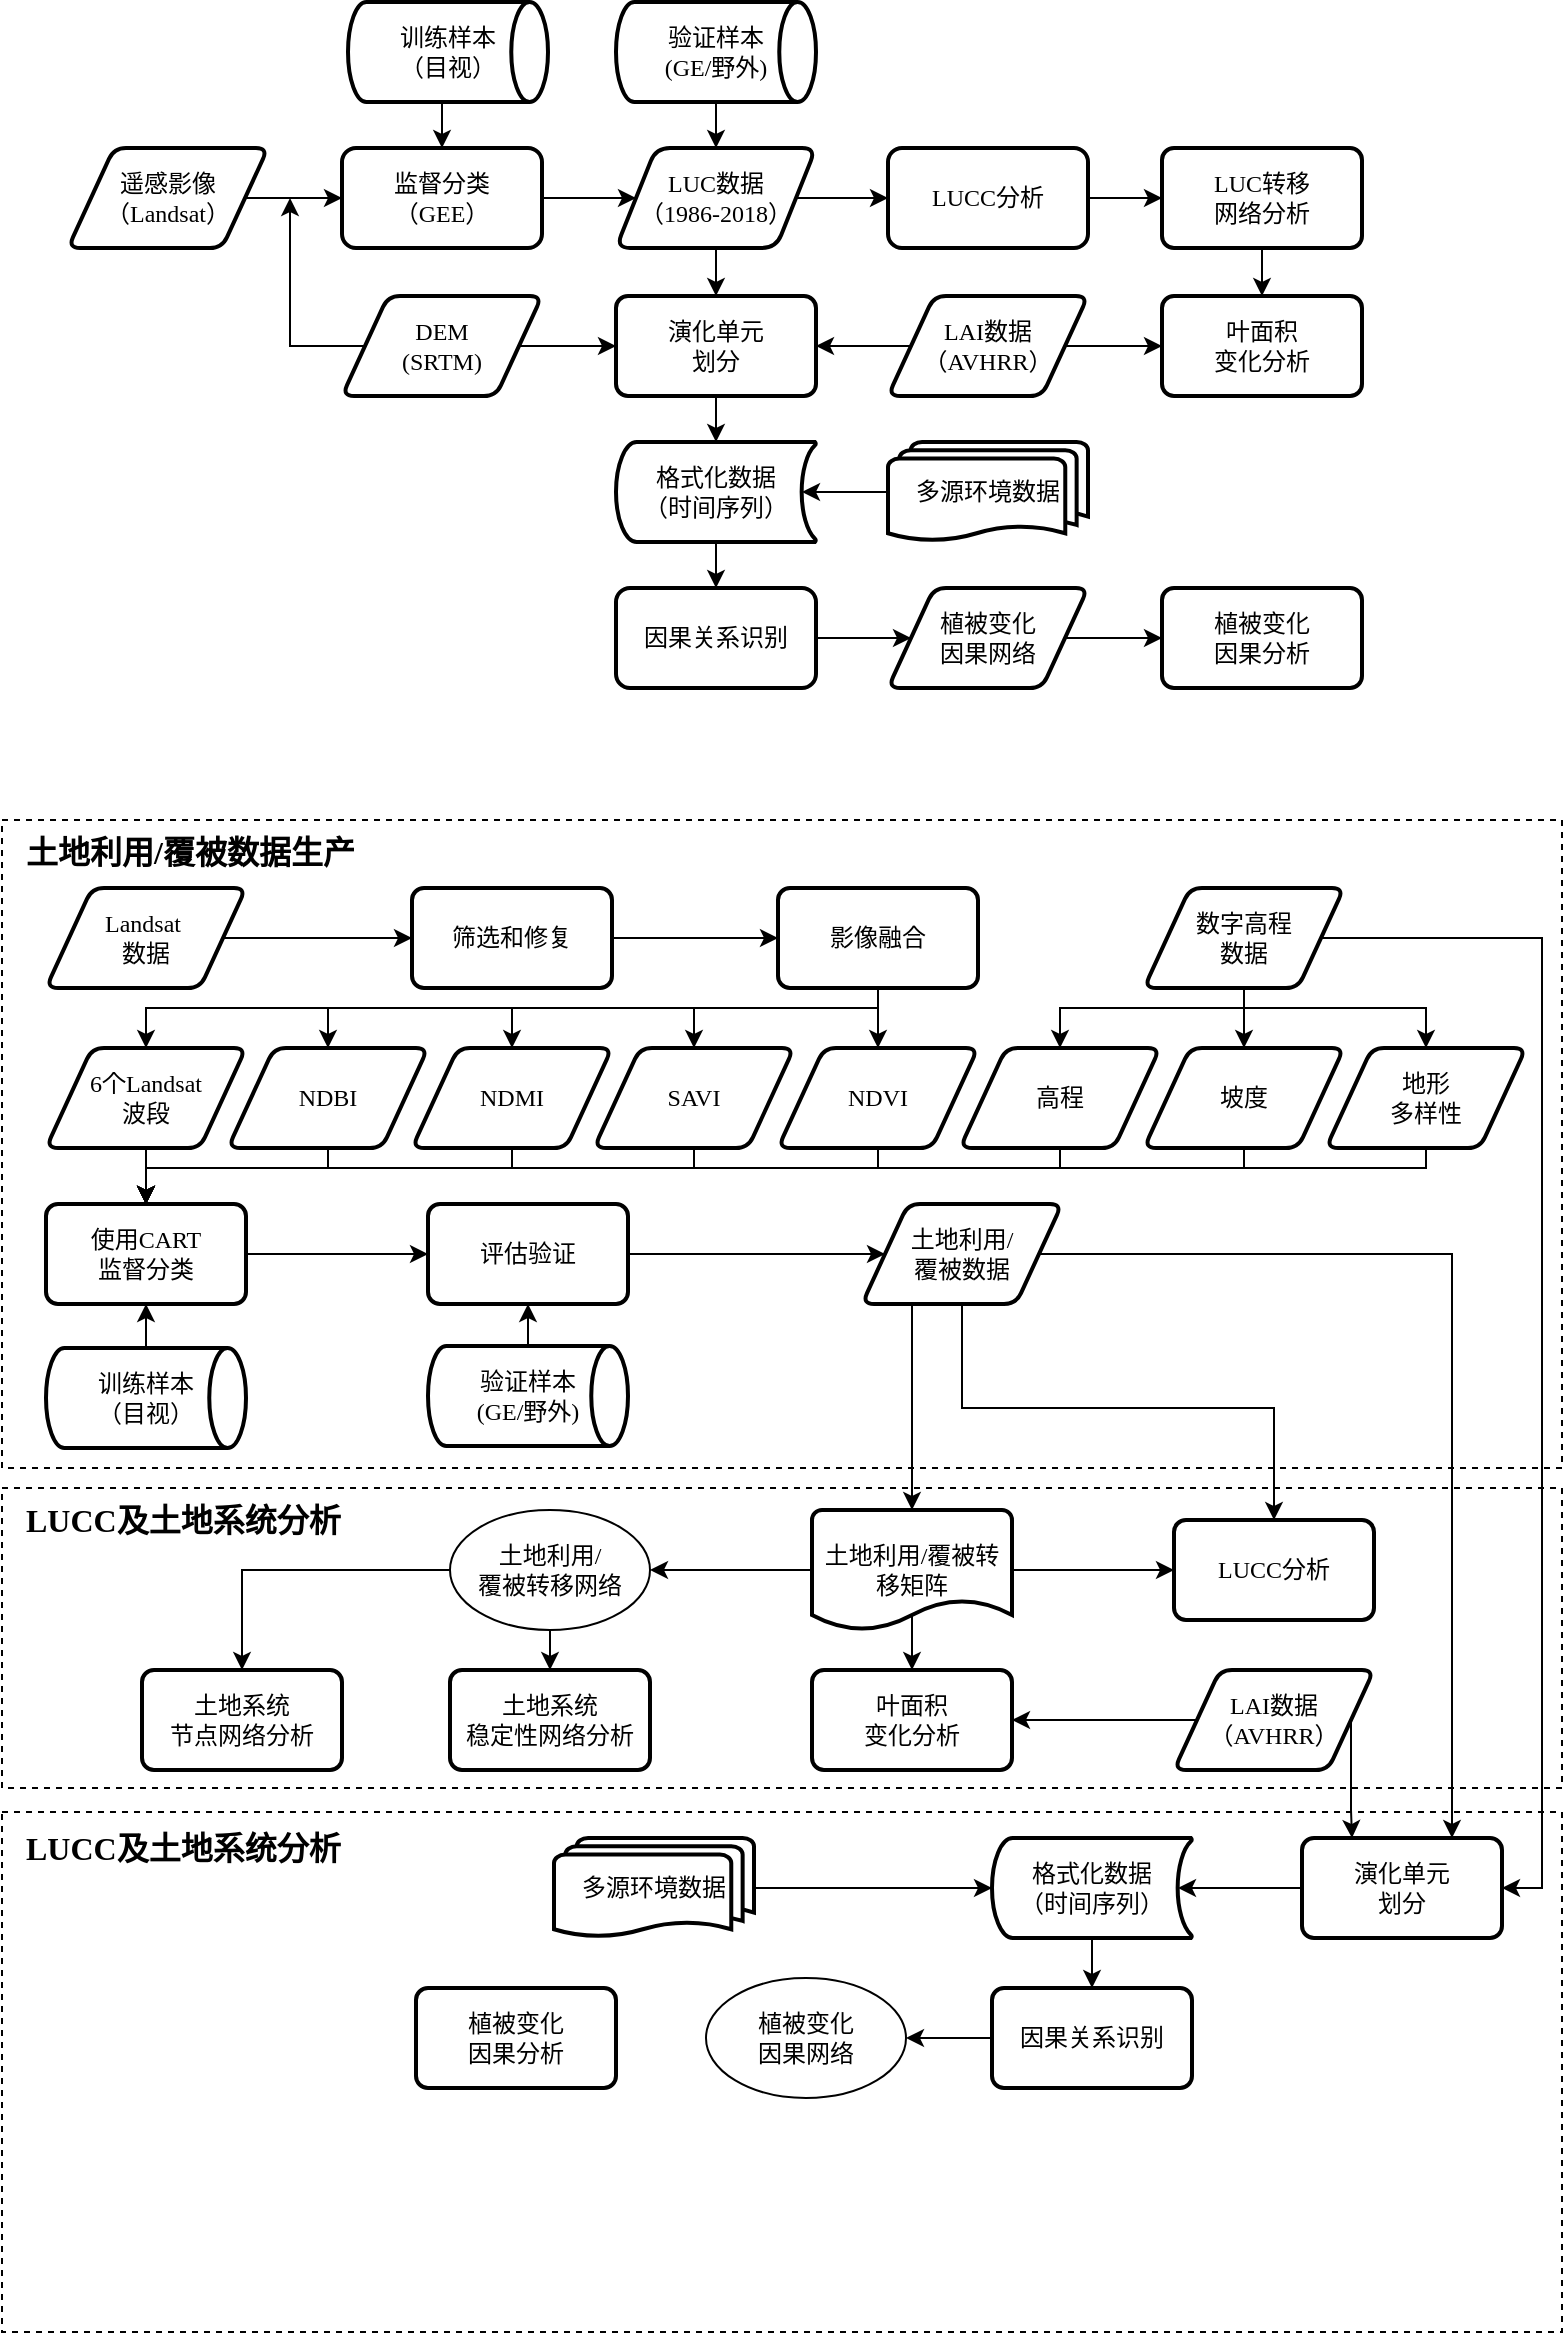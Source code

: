 <mxfile version="14.4.3" type="github">
  <diagram id="C5RBs43oDa-KdzZeNtuy" name="Page-1">
    <mxGraphModel dx="981" dy="548" grid="1" gridSize="10" guides="1" tooltips="1" connect="1" arrows="1" fold="1" page="1" pageScale="1" pageWidth="827" pageHeight="1169" math="0" shadow="0">
      <root>
        <mxCell id="WIyWlLk6GJQsqaUBKTNV-0" />
        <mxCell id="WIyWlLk6GJQsqaUBKTNV-1" parent="WIyWlLk6GJQsqaUBKTNV-0" />
        <mxCell id="vD_eAl3KKH8CogMULwa_-55" value="" style="rounded=0;whiteSpace=wrap;html=1;fontFamily=仿宋;fontSource=https%3A%2F%2Ffonts.googleapis.com%2Fcss%3Ffamily%3D%25E4%25BB%25BF%25E5%25AE%258B;fillColor=none;dashed=1;" vertex="1" parent="WIyWlLk6GJQsqaUBKTNV-1">
          <mxGeometry x="30" y="770" width="780" height="150" as="geometry" />
        </mxCell>
        <mxCell id="vD_eAl3KKH8CogMULwa_-82" value="" style="rounded=0;whiteSpace=wrap;html=1;fontFamily=仿宋;fontSource=https%3A%2F%2Ffonts.googleapis.com%2Fcss%3Ffamily%3D%25E4%25BB%25BF%25E5%25AE%258B;fillColor=none;dashed=1;" vertex="1" parent="WIyWlLk6GJQsqaUBKTNV-1">
          <mxGeometry x="30" y="932" width="780" height="260" as="geometry" />
        </mxCell>
        <mxCell id="vD_eAl3KKH8CogMULwa_-53" value="" style="rounded=0;whiteSpace=wrap;html=1;fontFamily=仿宋;fontSource=https%3A%2F%2Ffonts.googleapis.com%2Fcss%3Ffamily%3D%25E4%25BB%25BF%25E5%25AE%258B;fillColor=none;dashed=1;" vertex="1" parent="WIyWlLk6GJQsqaUBKTNV-1">
          <mxGeometry x="30" y="436" width="780" height="324" as="geometry" />
        </mxCell>
        <mxCell id="4oJUxCtLDNiQwjgYBg_o-6" style="edgeStyle=orthogonalEdgeStyle;rounded=0;orthogonalLoop=1;jettySize=auto;html=1;exitX=1;exitY=0.5;exitDx=0;exitDy=0;fontFamily=Times New Roman;fontSize=12;" parent="WIyWlLk6GJQsqaUBKTNV-1" source="4oJUxCtLDNiQwjgYBg_o-3" target="4oJUxCtLDNiQwjgYBg_o-5" edge="1">
          <mxGeometry relative="1" as="geometry" />
        </mxCell>
        <mxCell id="4oJUxCtLDNiQwjgYBg_o-3" value="遥感影像&lt;br style=&quot;font-size: 12px;&quot;&gt;（Landsat）" style="shape=parallelogram;html=1;strokeWidth=2;perimeter=parallelogramPerimeter;whiteSpace=wrap;rounded=1;arcSize=12;size=0.23;fontFamily=Times New Roman;fontSize=12;" parent="WIyWlLk6GJQsqaUBKTNV-1" vertex="1">
          <mxGeometry x="63" y="100" width="100" height="50" as="geometry" />
        </mxCell>
        <mxCell id="4oJUxCtLDNiQwjgYBg_o-12" value="" style="edgeStyle=orthogonalEdgeStyle;rounded=0;orthogonalLoop=1;jettySize=auto;html=1;fontFamily=Times New Roman;fontSize=12;" parent="WIyWlLk6GJQsqaUBKTNV-1" source="4oJUxCtLDNiQwjgYBg_o-5" target="4oJUxCtLDNiQwjgYBg_o-11" edge="1">
          <mxGeometry relative="1" as="geometry" />
        </mxCell>
        <mxCell id="4oJUxCtLDNiQwjgYBg_o-5" value="监督分类&lt;br style=&quot;font-size: 12px;&quot;&gt;（GEE）" style="rounded=1;whiteSpace=wrap;html=1;absoluteArcSize=1;arcSize=14;strokeWidth=2;fontFamily=Times New Roman;fontSize=12;" parent="WIyWlLk6GJQsqaUBKTNV-1" vertex="1">
          <mxGeometry x="200" y="100" width="100" height="50" as="geometry" />
        </mxCell>
        <mxCell id="4oJUxCtLDNiQwjgYBg_o-19" value="" style="edgeStyle=orthogonalEdgeStyle;rounded=0;orthogonalLoop=1;jettySize=auto;html=1;fontFamily=Times New Roman;fontSize=12;" parent="WIyWlLk6GJQsqaUBKTNV-1" source="4oJUxCtLDNiQwjgYBg_o-11" target="4oJUxCtLDNiQwjgYBg_o-18" edge="1">
          <mxGeometry relative="1" as="geometry" />
        </mxCell>
        <mxCell id="24KuxYTpxIA0ZM09KyUZ-2" style="edgeStyle=orthogonalEdgeStyle;rounded=0;orthogonalLoop=1;jettySize=auto;html=1;exitX=0.5;exitY=1;exitDx=0;exitDy=0;entryX=0.5;entryY=0;entryDx=0;entryDy=0;" parent="WIyWlLk6GJQsqaUBKTNV-1" source="4oJUxCtLDNiQwjgYBg_o-11" target="4oJUxCtLDNiQwjgYBg_o-30" edge="1">
          <mxGeometry relative="1" as="geometry" />
        </mxCell>
        <mxCell id="4oJUxCtLDNiQwjgYBg_o-11" value="LUC数据&lt;br style=&quot;font-size: 12px;&quot;&gt;（1986-2018）" style="shape=parallelogram;perimeter=parallelogramPerimeter;whiteSpace=wrap;html=1;fixedSize=1;rounded=1;strokeWidth=2;arcSize=14;fontFamily=Times New Roman;fontSize=12;" parent="WIyWlLk6GJQsqaUBKTNV-1" vertex="1">
          <mxGeometry x="337" y="100" width="100" height="50" as="geometry" />
        </mxCell>
        <mxCell id="4oJUxCtLDNiQwjgYBg_o-15" style="edgeStyle=orthogonalEdgeStyle;rounded=0;orthogonalLoop=1;jettySize=auto;html=1;entryX=0.5;entryY=0;entryDx=0;entryDy=0;exitX=0.5;exitY=1;exitDx=0;exitDy=0;exitPerimeter=0;fontFamily=Times New Roman;fontSize=12;" parent="WIyWlLk6GJQsqaUBKTNV-1" source="4oJUxCtLDNiQwjgYBg_o-13" target="4oJUxCtLDNiQwjgYBg_o-5" edge="1">
          <mxGeometry relative="1" as="geometry" />
        </mxCell>
        <mxCell id="4oJUxCtLDNiQwjgYBg_o-13" value="训练样本&lt;br style=&quot;font-size: 12px;&quot;&gt;（目视）" style="strokeWidth=2;html=1;shape=mxgraph.flowchart.direct_data;whiteSpace=wrap;fontFamily=Times New Roman;fontSize=12;" parent="WIyWlLk6GJQsqaUBKTNV-1" vertex="1">
          <mxGeometry x="203" y="27" width="100" height="50" as="geometry" />
        </mxCell>
        <mxCell id="4oJUxCtLDNiQwjgYBg_o-16" style="edgeStyle=orthogonalEdgeStyle;rounded=0;orthogonalLoop=1;jettySize=auto;html=1;entryX=0.5;entryY=0;entryDx=0;entryDy=0;fontFamily=Times New Roman;fontSize=12;" parent="WIyWlLk6GJQsqaUBKTNV-1" source="4oJUxCtLDNiQwjgYBg_o-14" target="4oJUxCtLDNiQwjgYBg_o-11" edge="1">
          <mxGeometry relative="1" as="geometry" />
        </mxCell>
        <mxCell id="4oJUxCtLDNiQwjgYBg_o-14" value="验证样本&lt;br style=&quot;font-size: 12px;&quot;&gt;(GE/野外)" style="strokeWidth=2;html=1;shape=mxgraph.flowchart.direct_data;whiteSpace=wrap;fontFamily=Times New Roman;fontSize=12;" parent="WIyWlLk6GJQsqaUBKTNV-1" vertex="1">
          <mxGeometry x="337" y="27" width="100" height="50" as="geometry" />
        </mxCell>
        <mxCell id="4oJUxCtLDNiQwjgYBg_o-24" style="edgeStyle=orthogonalEdgeStyle;rounded=0;orthogonalLoop=1;jettySize=auto;html=1;entryX=0;entryY=0.5;entryDx=0;entryDy=0;fontFamily=Times New Roman;fontSize=12;" parent="WIyWlLk6GJQsqaUBKTNV-1" source="4oJUxCtLDNiQwjgYBg_o-17" target="24KuxYTpxIA0ZM09KyUZ-0" edge="1">
          <mxGeometry relative="1" as="geometry">
            <mxPoint x="697" y="68" as="targetPoint" />
          </mxGeometry>
        </mxCell>
        <mxCell id="24KuxYTpxIA0ZM09KyUZ-6" style="edgeStyle=orthogonalEdgeStyle;rounded=0;orthogonalLoop=1;jettySize=auto;html=1;exitX=0;exitY=0.5;exitDx=0;exitDy=0;entryX=1;entryY=0.5;entryDx=0;entryDy=0;" parent="WIyWlLk6GJQsqaUBKTNV-1" source="4oJUxCtLDNiQwjgYBg_o-17" target="4oJUxCtLDNiQwjgYBg_o-30" edge="1">
          <mxGeometry relative="1" as="geometry" />
        </mxCell>
        <mxCell id="4oJUxCtLDNiQwjgYBg_o-17" value="LAI数据&lt;br style=&quot;font-size: 12px;&quot;&gt;（AVHRR）" style="shape=parallelogram;html=1;strokeWidth=2;perimeter=parallelogramPerimeter;whiteSpace=wrap;rounded=1;arcSize=12;size=0.23;fontFamily=Times New Roman;fontSize=12;" parent="WIyWlLk6GJQsqaUBKTNV-1" vertex="1">
          <mxGeometry x="473" y="174" width="100" height="50" as="geometry" />
        </mxCell>
        <mxCell id="4oJUxCtLDNiQwjgYBg_o-21" value="" style="edgeStyle=orthogonalEdgeStyle;rounded=0;orthogonalLoop=1;jettySize=auto;html=1;fontFamily=Times New Roman;fontSize=12;entryX=0;entryY=0.5;entryDx=0;entryDy=0;" parent="WIyWlLk6GJQsqaUBKTNV-1" source="4oJUxCtLDNiQwjgYBg_o-18" target="24KuxYTpxIA0ZM09KyUZ-3" edge="1">
          <mxGeometry relative="1" as="geometry">
            <mxPoint x="547.966" y="77" as="targetPoint" />
          </mxGeometry>
        </mxCell>
        <mxCell id="4oJUxCtLDNiQwjgYBg_o-18" value="LUCC分析" style="whiteSpace=wrap;html=1;rounded=1;strokeWidth=2;arcSize=14;fontFamily=Times New Roman;fontSize=12;" parent="WIyWlLk6GJQsqaUBKTNV-1" vertex="1">
          <mxGeometry x="473" y="100" width="100" height="50" as="geometry" />
        </mxCell>
        <mxCell id="4oJUxCtLDNiQwjgYBg_o-23" value="" style="edgeStyle=orthogonalEdgeStyle;rounded=0;orthogonalLoop=1;jettySize=auto;html=1;fontFamily=Times New Roman;fontSize=12;entryX=0.5;entryY=0;entryDx=0;entryDy=0;exitX=0.5;exitY=1;exitDx=0;exitDy=0;" parent="WIyWlLk6GJQsqaUBKTNV-1" source="24KuxYTpxIA0ZM09KyUZ-3" target="24KuxYTpxIA0ZM09KyUZ-0" edge="1">
          <mxGeometry relative="1" as="geometry">
            <mxPoint x="588.0" y="52" as="sourcePoint" />
            <mxPoint x="657" y="52" as="targetPoint" />
          </mxGeometry>
        </mxCell>
        <mxCell id="24KuxYTpxIA0ZM09KyUZ-9" style="edgeStyle=orthogonalEdgeStyle;rounded=0;orthogonalLoop=1;jettySize=auto;html=1;exitX=0.5;exitY=1;exitDx=0;exitDy=0;exitPerimeter=0;entryX=0.5;entryY=0;entryDx=0;entryDy=0;" parent="WIyWlLk6GJQsqaUBKTNV-1" source="4oJUxCtLDNiQwjgYBg_o-25" target="24KuxYTpxIA0ZM09KyUZ-8" edge="1">
          <mxGeometry relative="1" as="geometry" />
        </mxCell>
        <mxCell id="4oJUxCtLDNiQwjgYBg_o-25" value="格式化数据&lt;br style=&quot;font-size: 12px;&quot;&gt;（时间序列）" style="strokeWidth=2;html=1;shape=mxgraph.flowchart.stored_data;whiteSpace=wrap;fontFamily=Times New Roman;fontSize=12;" parent="WIyWlLk6GJQsqaUBKTNV-1" vertex="1">
          <mxGeometry x="337" y="247" width="100" height="50" as="geometry" />
        </mxCell>
        <mxCell id="4oJUxCtLDNiQwjgYBg_o-27" style="edgeStyle=orthogonalEdgeStyle;rounded=0;orthogonalLoop=1;jettySize=auto;html=1;entryX=0.93;entryY=0.5;entryDx=0;entryDy=0;entryPerimeter=0;fontFamily=Times New Roman;fontSize=12;exitX=0;exitY=0.5;exitDx=0;exitDy=0;exitPerimeter=0;" parent="WIyWlLk6GJQsqaUBKTNV-1" source="24KuxYTpxIA0ZM09KyUZ-1" target="4oJUxCtLDNiQwjgYBg_o-25" edge="1">
          <mxGeometry relative="1" as="geometry">
            <mxPoint x="653" y="371" as="targetPoint" />
          </mxGeometry>
        </mxCell>
        <mxCell id="4oJUxCtLDNiQwjgYBg_o-31" value="" style="edgeStyle=orthogonalEdgeStyle;rounded=0;orthogonalLoop=1;jettySize=auto;html=1;fontFamily=Times New Roman;fontSize=12;" parent="WIyWlLk6GJQsqaUBKTNV-1" source="4oJUxCtLDNiQwjgYBg_o-28" target="4oJUxCtLDNiQwjgYBg_o-30" edge="1">
          <mxGeometry relative="1" as="geometry" />
        </mxCell>
        <mxCell id="24KuxYTpxIA0ZM09KyUZ-4" style="edgeStyle=orthogonalEdgeStyle;rounded=0;orthogonalLoop=1;jettySize=auto;html=1;exitX=0;exitY=0.5;exitDx=0;exitDy=0;" parent="WIyWlLk6GJQsqaUBKTNV-1" source="4oJUxCtLDNiQwjgYBg_o-28" edge="1">
          <mxGeometry relative="1" as="geometry">
            <mxPoint x="174" y="125" as="targetPoint" />
            <Array as="points">
              <mxPoint x="174" y="199" />
              <mxPoint x="174" y="125" />
            </Array>
          </mxGeometry>
        </mxCell>
        <mxCell id="4oJUxCtLDNiQwjgYBg_o-28" value="DEM&lt;br&gt;(SRTM)" style="shape=parallelogram;html=1;strokeWidth=2;perimeter=parallelogramPerimeter;whiteSpace=wrap;rounded=1;arcSize=12;size=0.23;fontFamily=Times New Roman;fontSize=12;" parent="WIyWlLk6GJQsqaUBKTNV-1" vertex="1">
          <mxGeometry x="200" y="174" width="100" height="50" as="geometry" />
        </mxCell>
        <mxCell id="24KuxYTpxIA0ZM09KyUZ-7" style="edgeStyle=orthogonalEdgeStyle;rounded=0;orthogonalLoop=1;jettySize=auto;html=1;exitX=0.5;exitY=1;exitDx=0;exitDy=0;entryX=0.5;entryY=0;entryDx=0;entryDy=0;entryPerimeter=0;" parent="WIyWlLk6GJQsqaUBKTNV-1" source="4oJUxCtLDNiQwjgYBg_o-30" target="4oJUxCtLDNiQwjgYBg_o-25" edge="1">
          <mxGeometry relative="1" as="geometry" />
        </mxCell>
        <mxCell id="4oJUxCtLDNiQwjgYBg_o-30" value="演化单元&lt;br style=&quot;font-size: 12px&quot;&gt;划分" style="whiteSpace=wrap;html=1;rounded=1;strokeWidth=2;arcSize=12;fontFamily=Times New Roman;fontSize=12;" parent="WIyWlLk6GJQsqaUBKTNV-1" vertex="1">
          <mxGeometry x="337" y="174" width="100" height="50" as="geometry" />
        </mxCell>
        <mxCell id="24KuxYTpxIA0ZM09KyUZ-0" value="叶面积&lt;br&gt;变化分析" style="whiteSpace=wrap;html=1;rounded=1;strokeWidth=2;arcSize=12;fontFamily=Times New Roman;fontSize=12;" parent="WIyWlLk6GJQsqaUBKTNV-1" vertex="1">
          <mxGeometry x="610" y="174" width="100" height="50" as="geometry" />
        </mxCell>
        <mxCell id="24KuxYTpxIA0ZM09KyUZ-1" value="多源环境数据" style="strokeWidth=2;html=1;shape=mxgraph.flowchart.multi-document;whiteSpace=wrap;align=center;fontFamily=Times New Roman;fontSize=12;" parent="WIyWlLk6GJQsqaUBKTNV-1" vertex="1">
          <mxGeometry x="473" y="247" width="100" height="50" as="geometry" />
        </mxCell>
        <mxCell id="24KuxYTpxIA0ZM09KyUZ-3" value="LUC转移&lt;br&gt;网络分析" style="whiteSpace=wrap;html=1;rounded=1;strokeWidth=2;arcSize=12;fontFamily=Times New Roman;fontSize=12;" parent="WIyWlLk6GJQsqaUBKTNV-1" vertex="1">
          <mxGeometry x="610" y="100" width="100" height="50" as="geometry" />
        </mxCell>
        <mxCell id="24KuxYTpxIA0ZM09KyUZ-13" style="edgeStyle=orthogonalEdgeStyle;rounded=0;orthogonalLoop=1;jettySize=auto;html=1;exitX=1;exitY=0.5;exitDx=0;exitDy=0;entryX=0;entryY=0.5;entryDx=0;entryDy=0;" parent="WIyWlLk6GJQsqaUBKTNV-1" source="24KuxYTpxIA0ZM09KyUZ-8" target="24KuxYTpxIA0ZM09KyUZ-10" edge="1">
          <mxGeometry relative="1" as="geometry" />
        </mxCell>
        <mxCell id="24KuxYTpxIA0ZM09KyUZ-8" value="因果关系识别" style="whiteSpace=wrap;html=1;rounded=1;strokeWidth=2;arcSize=14;fontFamily=Times New Roman;fontSize=12;" parent="WIyWlLk6GJQsqaUBKTNV-1" vertex="1">
          <mxGeometry x="337" y="320" width="100" height="50" as="geometry" />
        </mxCell>
        <mxCell id="24KuxYTpxIA0ZM09KyUZ-14" style="edgeStyle=orthogonalEdgeStyle;rounded=0;orthogonalLoop=1;jettySize=auto;html=1;exitX=1;exitY=0.5;exitDx=0;exitDy=0;entryX=0;entryY=0.5;entryDx=0;entryDy=0;" parent="WIyWlLk6GJQsqaUBKTNV-1" source="24KuxYTpxIA0ZM09KyUZ-10" target="24KuxYTpxIA0ZM09KyUZ-12" edge="1">
          <mxGeometry relative="1" as="geometry" />
        </mxCell>
        <mxCell id="24KuxYTpxIA0ZM09KyUZ-10" value="植被变化&lt;br&gt;因果网络" style="shape=parallelogram;html=1;strokeWidth=2;perimeter=parallelogramPerimeter;whiteSpace=wrap;rounded=1;arcSize=12;size=0.23;fontFamily=Times New Roman;fontSize=12;" parent="WIyWlLk6GJQsqaUBKTNV-1" vertex="1">
          <mxGeometry x="473" y="320" width="100" height="50" as="geometry" />
        </mxCell>
        <mxCell id="24KuxYTpxIA0ZM09KyUZ-12" value="植被变化&lt;br&gt;因果分析" style="whiteSpace=wrap;html=1;rounded=1;strokeWidth=2;arcSize=12;fontFamily=Times New Roman;fontSize=12;" parent="WIyWlLk6GJQsqaUBKTNV-1" vertex="1">
          <mxGeometry x="610" y="320" width="100" height="50" as="geometry" />
        </mxCell>
        <mxCell id="vD_eAl3KKH8CogMULwa_-3" value="" style="edgeStyle=orthogonalEdgeStyle;rounded=0;orthogonalLoop=1;jettySize=auto;html=1;fontFamily=Times New Roman;fontSize=12;exitX=0;exitY=0.5;exitDx=0;exitDy=0;" edge="1" parent="WIyWlLk6GJQsqaUBKTNV-1" target="vD_eAl3KKH8CogMULwa_-5" source="vD_eAl3KKH8CogMULwa_-49">
          <mxGeometry relative="1" as="geometry">
            <mxPoint x="188.5" y="430" as="sourcePoint" />
          </mxGeometry>
        </mxCell>
        <mxCell id="vD_eAl3KKH8CogMULwa_-50" style="edgeStyle=orthogonalEdgeStyle;rounded=0;orthogonalLoop=1;jettySize=auto;html=1;exitX=1;exitY=0.5;exitDx=0;exitDy=0;entryX=0;entryY=0.5;entryDx=0;entryDy=0;fontFamily=仿宋;fontSource=https%3A%2F%2Ffonts.googleapis.com%2Fcss%3Ffamily%3D%25E4%25BB%25BF%25E5%25AE%258B;" edge="1" parent="WIyWlLk6GJQsqaUBKTNV-1" source="vD_eAl3KKH8CogMULwa_-5" target="vD_eAl3KKH8CogMULwa_-19">
          <mxGeometry relative="1" as="geometry" />
        </mxCell>
        <mxCell id="vD_eAl3KKH8CogMULwa_-5" value="筛选和修复" style="whiteSpace=wrap;html=1;rounded=1;strokeWidth=2;arcSize=12;fontFamily=Times New Roman;fontSize=12;" vertex="1" parent="WIyWlLk6GJQsqaUBKTNV-1">
          <mxGeometry x="235" y="470" width="100" height="50" as="geometry" />
        </mxCell>
        <mxCell id="vD_eAl3KKH8CogMULwa_-97" style="edgeStyle=orthogonalEdgeStyle;rounded=0;orthogonalLoop=1;jettySize=auto;html=1;exitX=0.5;exitY=1;exitDx=0;exitDy=0;entryX=0.5;entryY=0;entryDx=0;entryDy=0;fontFamily=仿宋;fontSource=https%3A%2F%2Ffonts.googleapis.com%2Fcss%3Ffamily%3D%25E4%25BB%25BF%25E5%25AE%258B;" edge="1" parent="WIyWlLk6GJQsqaUBKTNV-1" source="vD_eAl3KKH8CogMULwa_-19" target="vD_eAl3KKH8CogMULwa_-39">
          <mxGeometry relative="1" as="geometry" />
        </mxCell>
        <mxCell id="vD_eAl3KKH8CogMULwa_-98" style="edgeStyle=orthogonalEdgeStyle;rounded=0;orthogonalLoop=1;jettySize=auto;html=1;entryX=0.5;entryY=0;entryDx=0;entryDy=0;fontFamily=仿宋;fontSource=https%3A%2F%2Ffonts.googleapis.com%2Fcss%3Ffamily%3D%25E4%25BB%25BF%25E5%25AE%258B;" edge="1" parent="WIyWlLk6GJQsqaUBKTNV-1" source="vD_eAl3KKH8CogMULwa_-19" target="vD_eAl3KKH8CogMULwa_-37">
          <mxGeometry relative="1" as="geometry">
            <Array as="points">
              <mxPoint x="468" y="530" />
              <mxPoint x="376" y="530" />
            </Array>
          </mxGeometry>
        </mxCell>
        <mxCell id="vD_eAl3KKH8CogMULwa_-99" style="edgeStyle=orthogonalEdgeStyle;rounded=0;orthogonalLoop=1;jettySize=auto;html=1;entryX=0.5;entryY=0;entryDx=0;entryDy=0;fontFamily=仿宋;fontSource=https%3A%2F%2Ffonts.googleapis.com%2Fcss%3Ffamily%3D%25E4%25BB%25BF%25E5%25AE%258B;" edge="1" parent="WIyWlLk6GJQsqaUBKTNV-1" source="vD_eAl3KKH8CogMULwa_-19" target="vD_eAl3KKH8CogMULwa_-35">
          <mxGeometry relative="1" as="geometry">
            <Array as="points">
              <mxPoint x="468" y="530" />
              <mxPoint x="285" y="530" />
            </Array>
          </mxGeometry>
        </mxCell>
        <mxCell id="vD_eAl3KKH8CogMULwa_-100" style="edgeStyle=orthogonalEdgeStyle;rounded=0;orthogonalLoop=1;jettySize=auto;html=1;entryX=0.5;entryY=0;entryDx=0;entryDy=0;fontFamily=仿宋;fontSource=https%3A%2F%2Ffonts.googleapis.com%2Fcss%3Ffamily%3D%25E4%25BB%25BF%25E5%25AE%258B;" edge="1" parent="WIyWlLk6GJQsqaUBKTNV-1" source="vD_eAl3KKH8CogMULwa_-19" target="vD_eAl3KKH8CogMULwa_-33">
          <mxGeometry relative="1" as="geometry">
            <Array as="points">
              <mxPoint x="468" y="530" />
              <mxPoint x="193" y="530" />
            </Array>
          </mxGeometry>
        </mxCell>
        <mxCell id="vD_eAl3KKH8CogMULwa_-101" style="edgeStyle=orthogonalEdgeStyle;rounded=0;orthogonalLoop=1;jettySize=auto;html=1;entryX=0.5;entryY=0;entryDx=0;entryDy=0;fontFamily=仿宋;fontSource=https%3A%2F%2Ffonts.googleapis.com%2Fcss%3Ffamily%3D%25E4%25BB%25BF%25E5%25AE%258B;" edge="1" parent="WIyWlLk6GJQsqaUBKTNV-1" source="vD_eAl3KKH8CogMULwa_-19" target="vD_eAl3KKH8CogMULwa_-31">
          <mxGeometry relative="1" as="geometry">
            <Array as="points">
              <mxPoint x="468" y="530" />
              <mxPoint x="102" y="530" />
            </Array>
          </mxGeometry>
        </mxCell>
        <mxCell id="vD_eAl3KKH8CogMULwa_-19" value="影像融合" style="whiteSpace=wrap;html=1;rounded=1;strokeWidth=2;arcSize=12;fontFamily=Times New Roman;fontSize=12;" vertex="1" parent="WIyWlLk6GJQsqaUBKTNV-1">
          <mxGeometry x="418" y="470" width="100" height="50" as="geometry" />
        </mxCell>
        <mxCell id="vD_eAl3KKH8CogMULwa_-84" style="edgeStyle=orthogonalEdgeStyle;rounded=0;orthogonalLoop=1;jettySize=auto;html=1;entryX=1;entryY=0.5;entryDx=0;entryDy=0;fontFamily=仿宋;fontSource=https%3A%2F%2Ffonts.googleapis.com%2Fcss%3Ffamily%3D%25E4%25BB%25BF%25E5%25AE%258B;" edge="1" parent="WIyWlLk6GJQsqaUBKTNV-1" source="vD_eAl3KKH8CogMULwa_-23" target="vD_eAl3KKH8CogMULwa_-66">
          <mxGeometry relative="1" as="geometry">
            <Array as="points">
              <mxPoint x="800" y="495" />
              <mxPoint x="800" y="970" />
            </Array>
          </mxGeometry>
        </mxCell>
        <mxCell id="vD_eAl3KKH8CogMULwa_-94" style="edgeStyle=orthogonalEdgeStyle;rounded=0;orthogonalLoop=1;jettySize=auto;html=1;entryX=0.5;entryY=0;entryDx=0;entryDy=0;fontFamily=仿宋;fontSource=https%3A%2F%2Ffonts.googleapis.com%2Fcss%3Ffamily%3D%25E4%25BB%25BF%25E5%25AE%258B;" edge="1" parent="WIyWlLk6GJQsqaUBKTNV-1" source="vD_eAl3KKH8CogMULwa_-23" target="vD_eAl3KKH8CogMULwa_-27">
          <mxGeometry relative="1" as="geometry" />
        </mxCell>
        <mxCell id="vD_eAl3KKH8CogMULwa_-95" style="edgeStyle=orthogonalEdgeStyle;rounded=0;orthogonalLoop=1;jettySize=auto;html=1;entryX=0.5;entryY=0;entryDx=0;entryDy=0;fontFamily=仿宋;fontSource=https%3A%2F%2Ffonts.googleapis.com%2Fcss%3Ffamily%3D%25E4%25BB%25BF%25E5%25AE%258B;" edge="1" parent="WIyWlLk6GJQsqaUBKTNV-1" source="vD_eAl3KKH8CogMULwa_-23" target="vD_eAl3KKH8CogMULwa_-25">
          <mxGeometry relative="1" as="geometry">
            <Array as="points">
              <mxPoint x="651" y="530" />
              <mxPoint x="559" y="530" />
            </Array>
          </mxGeometry>
        </mxCell>
        <mxCell id="vD_eAl3KKH8CogMULwa_-96" style="edgeStyle=orthogonalEdgeStyle;rounded=0;orthogonalLoop=1;jettySize=auto;html=1;entryX=0.5;entryY=0;entryDx=0;entryDy=0;fontFamily=仿宋;fontSource=https%3A%2F%2Ffonts.googleapis.com%2Fcss%3Ffamily%3D%25E4%25BB%25BF%25E5%25AE%258B;" edge="1" parent="WIyWlLk6GJQsqaUBKTNV-1" source="vD_eAl3KKH8CogMULwa_-23" target="vD_eAl3KKH8CogMULwa_-29">
          <mxGeometry relative="1" as="geometry">
            <Array as="points">
              <mxPoint x="651" y="530" />
              <mxPoint x="742" y="530" />
            </Array>
          </mxGeometry>
        </mxCell>
        <mxCell id="vD_eAl3KKH8CogMULwa_-23" value="数字高程&lt;br style=&quot;font-size: 12px;&quot;&gt;数据" style="shape=parallelogram;html=1;strokeWidth=2;perimeter=parallelogramPerimeter;whiteSpace=wrap;rounded=1;arcSize=12;size=0.23;fontFamily=Times New Roman;fontSize=12;" vertex="1" parent="WIyWlLk6GJQsqaUBKTNV-1">
          <mxGeometry x="601" y="470" width="100" height="50" as="geometry" />
        </mxCell>
        <mxCell id="vD_eAl3KKH8CogMULwa_-107" style="edgeStyle=orthogonalEdgeStyle;rounded=0;orthogonalLoop=1;jettySize=auto;html=1;entryX=0.5;entryY=0;entryDx=0;entryDy=0;fontFamily=仿宋;fontSource=https%3A%2F%2Ffonts.googleapis.com%2Fcss%3Ffamily%3D%25E4%25BB%25BF%25E5%25AE%258B;" edge="1" parent="WIyWlLk6GJQsqaUBKTNV-1" source="vD_eAl3KKH8CogMULwa_-25" target="vD_eAl3KKH8CogMULwa_-43">
          <mxGeometry relative="1" as="geometry">
            <Array as="points">
              <mxPoint x="559" y="610" />
              <mxPoint x="102" y="610" />
            </Array>
          </mxGeometry>
        </mxCell>
        <mxCell id="vD_eAl3KKH8CogMULwa_-25" value="高程" style="shape=parallelogram;html=1;strokeWidth=2;perimeter=parallelogramPerimeter;whiteSpace=wrap;rounded=1;arcSize=12;size=0.23;fontFamily=Times New Roman;fontSize=12;" vertex="1" parent="WIyWlLk6GJQsqaUBKTNV-1">
          <mxGeometry x="509" y="550" width="100" height="50" as="geometry" />
        </mxCell>
        <mxCell id="vD_eAl3KKH8CogMULwa_-111" style="edgeStyle=orthogonalEdgeStyle;rounded=0;orthogonalLoop=1;jettySize=auto;html=1;entryX=0.5;entryY=0;entryDx=0;entryDy=0;fontFamily=仿宋;fontSource=https%3A%2F%2Ffonts.googleapis.com%2Fcss%3Ffamily%3D%25E4%25BB%25BF%25E5%25AE%258B;" edge="1" parent="WIyWlLk6GJQsqaUBKTNV-1" source="vD_eAl3KKH8CogMULwa_-27" target="vD_eAl3KKH8CogMULwa_-43">
          <mxGeometry relative="1" as="geometry">
            <Array as="points">
              <mxPoint x="651" y="610" />
              <mxPoint x="102" y="610" />
            </Array>
          </mxGeometry>
        </mxCell>
        <mxCell id="vD_eAl3KKH8CogMULwa_-27" value="坡度" style="shape=parallelogram;html=1;strokeWidth=2;perimeter=parallelogramPerimeter;whiteSpace=wrap;rounded=1;arcSize=12;size=0.23;fontFamily=Times New Roman;fontSize=12;" vertex="1" parent="WIyWlLk6GJQsqaUBKTNV-1">
          <mxGeometry x="601" y="550" width="100" height="50" as="geometry" />
        </mxCell>
        <mxCell id="vD_eAl3KKH8CogMULwa_-109" style="edgeStyle=orthogonalEdgeStyle;rounded=0;orthogonalLoop=1;jettySize=auto;html=1;entryX=0.5;entryY=0;entryDx=0;entryDy=0;fontFamily=仿宋;fontSource=https%3A%2F%2Ffonts.googleapis.com%2Fcss%3Ffamily%3D%25E4%25BB%25BF%25E5%25AE%258B;" edge="1" parent="WIyWlLk6GJQsqaUBKTNV-1" source="vD_eAl3KKH8CogMULwa_-29" target="vD_eAl3KKH8CogMULwa_-43">
          <mxGeometry relative="1" as="geometry">
            <Array as="points">
              <mxPoint x="742" y="610" />
              <mxPoint x="102" y="610" />
            </Array>
          </mxGeometry>
        </mxCell>
        <mxCell id="vD_eAl3KKH8CogMULwa_-29" value="地形&lt;br style=&quot;font-size: 12px;&quot;&gt;多样性" style="shape=parallelogram;html=1;strokeWidth=2;perimeter=parallelogramPerimeter;whiteSpace=wrap;rounded=1;arcSize=12;size=0.23;fontFamily=Times New Roman;fontSize=12;" vertex="1" parent="WIyWlLk6GJQsqaUBKTNV-1">
          <mxGeometry x="692" y="550" width="100" height="50" as="geometry" />
        </mxCell>
        <mxCell id="vD_eAl3KKH8CogMULwa_-110" style="edgeStyle=orthogonalEdgeStyle;rounded=0;orthogonalLoop=1;jettySize=auto;html=1;entryX=0.5;entryY=0;entryDx=0;entryDy=0;fontFamily=仿宋;fontSource=https%3A%2F%2Ffonts.googleapis.com%2Fcss%3Ffamily%3D%25E4%25BB%25BF%25E5%25AE%258B;" edge="1" parent="WIyWlLk6GJQsqaUBKTNV-1" source="vD_eAl3KKH8CogMULwa_-31" target="vD_eAl3KKH8CogMULwa_-43">
          <mxGeometry relative="1" as="geometry" />
        </mxCell>
        <mxCell id="vD_eAl3KKH8CogMULwa_-31" value="6个Landsat&lt;br style=&quot;font-size: 12px;&quot;&gt;波段" style="shape=parallelogram;html=1;strokeWidth=2;perimeter=parallelogramPerimeter;whiteSpace=wrap;rounded=1;arcSize=12;size=0.23;fontFamily=Times New Roman;fontSize=12;" vertex="1" parent="WIyWlLk6GJQsqaUBKTNV-1">
          <mxGeometry x="52" y="550" width="100" height="50" as="geometry" />
        </mxCell>
        <mxCell id="vD_eAl3KKH8CogMULwa_-103" style="edgeStyle=orthogonalEdgeStyle;rounded=0;orthogonalLoop=1;jettySize=auto;html=1;entryX=0.5;entryY=0;entryDx=0;entryDy=0;fontFamily=仿宋;fontSource=https%3A%2F%2Ffonts.googleapis.com%2Fcss%3Ffamily%3D%25E4%25BB%25BF%25E5%25AE%258B;" edge="1" parent="WIyWlLk6GJQsqaUBKTNV-1" source="vD_eAl3KKH8CogMULwa_-33" target="vD_eAl3KKH8CogMULwa_-43">
          <mxGeometry relative="1" as="geometry">
            <Array as="points">
              <mxPoint x="193" y="610" />
              <mxPoint x="102" y="610" />
            </Array>
          </mxGeometry>
        </mxCell>
        <mxCell id="vD_eAl3KKH8CogMULwa_-33" value="NDBI" style="shape=parallelogram;html=1;strokeWidth=2;perimeter=parallelogramPerimeter;whiteSpace=wrap;rounded=1;arcSize=12;size=0.23;fontFamily=Times New Roman;fontSize=12;" vertex="1" parent="WIyWlLk6GJQsqaUBKTNV-1">
          <mxGeometry x="143" y="550" width="100" height="50" as="geometry" />
        </mxCell>
        <mxCell id="vD_eAl3KKH8CogMULwa_-104" style="edgeStyle=orthogonalEdgeStyle;rounded=0;orthogonalLoop=1;jettySize=auto;html=1;entryX=0.5;entryY=0;entryDx=0;entryDy=0;fontFamily=仿宋;fontSource=https%3A%2F%2Ffonts.googleapis.com%2Fcss%3Ffamily%3D%25E4%25BB%25BF%25E5%25AE%258B;" edge="1" parent="WIyWlLk6GJQsqaUBKTNV-1" source="vD_eAl3KKH8CogMULwa_-35" target="vD_eAl3KKH8CogMULwa_-43">
          <mxGeometry relative="1" as="geometry">
            <Array as="points">
              <mxPoint x="285" y="610" />
              <mxPoint x="102" y="610" />
            </Array>
          </mxGeometry>
        </mxCell>
        <mxCell id="vD_eAl3KKH8CogMULwa_-35" value="NDMI" style="shape=parallelogram;html=1;strokeWidth=2;perimeter=parallelogramPerimeter;whiteSpace=wrap;rounded=1;arcSize=12;size=0.23;fontFamily=Times New Roman;fontSize=12;" vertex="1" parent="WIyWlLk6GJQsqaUBKTNV-1">
          <mxGeometry x="235" y="550" width="100" height="50" as="geometry" />
        </mxCell>
        <mxCell id="vD_eAl3KKH8CogMULwa_-105" style="edgeStyle=orthogonalEdgeStyle;rounded=0;orthogonalLoop=1;jettySize=auto;html=1;entryX=0.5;entryY=0;entryDx=0;entryDy=0;fontFamily=仿宋;fontSource=https%3A%2F%2Ffonts.googleapis.com%2Fcss%3Ffamily%3D%25E4%25BB%25BF%25E5%25AE%258B;" edge="1" parent="WIyWlLk6GJQsqaUBKTNV-1" source="vD_eAl3KKH8CogMULwa_-37" target="vD_eAl3KKH8CogMULwa_-43">
          <mxGeometry relative="1" as="geometry">
            <Array as="points">
              <mxPoint x="376" y="610" />
              <mxPoint x="102" y="610" />
            </Array>
          </mxGeometry>
        </mxCell>
        <mxCell id="vD_eAl3KKH8CogMULwa_-37" value="SAVI" style="shape=parallelogram;html=1;strokeWidth=2;perimeter=parallelogramPerimeter;whiteSpace=wrap;rounded=1;arcSize=12;size=0.23;fontFamily=Times New Roman;fontSize=12;" vertex="1" parent="WIyWlLk6GJQsqaUBKTNV-1">
          <mxGeometry x="326" y="550" width="100" height="50" as="geometry" />
        </mxCell>
        <mxCell id="vD_eAl3KKH8CogMULwa_-106" style="edgeStyle=orthogonalEdgeStyle;rounded=0;orthogonalLoop=1;jettySize=auto;html=1;entryX=0.5;entryY=0;entryDx=0;entryDy=0;fontFamily=仿宋;fontSource=https%3A%2F%2Ffonts.googleapis.com%2Fcss%3Ffamily%3D%25E4%25BB%25BF%25E5%25AE%258B;" edge="1" parent="WIyWlLk6GJQsqaUBKTNV-1" source="vD_eAl3KKH8CogMULwa_-39" target="vD_eAl3KKH8CogMULwa_-43">
          <mxGeometry relative="1" as="geometry">
            <Array as="points">
              <mxPoint x="468" y="610" />
              <mxPoint x="102" y="610" />
            </Array>
          </mxGeometry>
        </mxCell>
        <mxCell id="vD_eAl3KKH8CogMULwa_-39" value="NDVI" style="shape=parallelogram;html=1;strokeWidth=2;perimeter=parallelogramPerimeter;whiteSpace=wrap;rounded=1;arcSize=12;size=0.23;fontFamily=Times New Roman;fontSize=12;" vertex="1" parent="WIyWlLk6GJQsqaUBKTNV-1">
          <mxGeometry x="418" y="550" width="100" height="50" as="geometry" />
        </mxCell>
        <mxCell id="vD_eAl3KKH8CogMULwa_-115" style="edgeStyle=orthogonalEdgeStyle;rounded=0;orthogonalLoop=1;jettySize=auto;html=1;exitX=0.5;exitY=0;exitDx=0;exitDy=0;exitPerimeter=0;entryX=0.5;entryY=1;entryDx=0;entryDy=0;fontFamily=仿宋;fontSource=https%3A%2F%2Ffonts.googleapis.com%2Fcss%3Ffamily%3D%25E4%25BB%25BF%25E5%25AE%258B;" edge="1" parent="WIyWlLk6GJQsqaUBKTNV-1" source="vD_eAl3KKH8CogMULwa_-41" target="vD_eAl3KKH8CogMULwa_-43">
          <mxGeometry relative="1" as="geometry" />
        </mxCell>
        <mxCell id="vD_eAl3KKH8CogMULwa_-41" value="训练样本&lt;br style=&quot;font-size: 12px;&quot;&gt;（目视）" style="strokeWidth=2;html=1;shape=mxgraph.flowchart.direct_data;whiteSpace=wrap;fontFamily=Times New Roman;fontSize=12;" vertex="1" parent="WIyWlLk6GJQsqaUBKTNV-1">
          <mxGeometry x="52" y="700" width="100" height="50" as="geometry" />
        </mxCell>
        <mxCell id="vD_eAl3KKH8CogMULwa_-114" style="edgeStyle=orthogonalEdgeStyle;rounded=0;orthogonalLoop=1;jettySize=auto;html=1;exitX=1;exitY=0.5;exitDx=0;exitDy=0;entryX=0;entryY=0.5;entryDx=0;entryDy=0;fontFamily=仿宋;fontSource=https%3A%2F%2Ffonts.googleapis.com%2Fcss%3Ffamily%3D%25E4%25BB%25BF%25E5%25AE%258B;" edge="1" parent="WIyWlLk6GJQsqaUBKTNV-1" source="vD_eAl3KKH8CogMULwa_-43" target="vD_eAl3KKH8CogMULwa_-47">
          <mxGeometry relative="1" as="geometry" />
        </mxCell>
        <mxCell id="vD_eAl3KKH8CogMULwa_-43" value="使用CART&lt;br style=&quot;font-size: 12px;&quot;&gt;监督分类" style="whiteSpace=wrap;html=1;rounded=1;strokeWidth=2;arcSize=12;fontFamily=Times New Roman;fontSize=12;" vertex="1" parent="WIyWlLk6GJQsqaUBKTNV-1">
          <mxGeometry x="52" y="628" width="100" height="50" as="geometry" />
        </mxCell>
        <mxCell id="vD_eAl3KKH8CogMULwa_-117" style="edgeStyle=orthogonalEdgeStyle;rounded=0;orthogonalLoop=1;jettySize=auto;html=1;exitX=1;exitY=0.5;exitDx=0;exitDy=0;entryX=0;entryY=0.5;entryDx=0;entryDy=0;fontFamily=仿宋;fontSource=https%3A%2F%2Ffonts.googleapis.com%2Fcss%3Ffamily%3D%25E4%25BB%25BF%25E5%25AE%258B;" edge="1" parent="WIyWlLk6GJQsqaUBKTNV-1" source="vD_eAl3KKH8CogMULwa_-47" target="vD_eAl3KKH8CogMULwa_-48">
          <mxGeometry relative="1" as="geometry" />
        </mxCell>
        <mxCell id="vD_eAl3KKH8CogMULwa_-47" value="评估验证" style="whiteSpace=wrap;html=1;rounded=1;strokeWidth=2;arcSize=12;fontFamily=Times New Roman;fontSize=12;" vertex="1" parent="WIyWlLk6GJQsqaUBKTNV-1">
          <mxGeometry x="243" y="628" width="100" height="50" as="geometry" />
        </mxCell>
        <mxCell id="vD_eAl3KKH8CogMULwa_-61" style="edgeStyle=orthogonalEdgeStyle;rounded=0;orthogonalLoop=1;jettySize=auto;html=1;exitX=0.5;exitY=1;exitDx=0;exitDy=0;entryX=0.5;entryY=0;entryDx=0;entryDy=0;fontFamily=仿宋;fontSource=https%3A%2F%2Ffonts.googleapis.com%2Fcss%3Ffamily%3D%25E4%25BB%25BF%25E5%25AE%258B;" edge="1" parent="WIyWlLk6GJQsqaUBKTNV-1" source="vD_eAl3KKH8CogMULwa_-48" target="vD_eAl3KKH8CogMULwa_-58">
          <mxGeometry relative="1" as="geometry">
            <Array as="points">
              <mxPoint x="510" y="730" />
              <mxPoint x="666" y="730" />
            </Array>
          </mxGeometry>
        </mxCell>
        <mxCell id="vD_eAl3KKH8CogMULwa_-65" style="edgeStyle=orthogonalEdgeStyle;rounded=0;orthogonalLoop=1;jettySize=auto;html=1;exitX=0.25;exitY=1;exitDx=0;exitDy=0;entryX=0.5;entryY=0;entryDx=0;entryDy=0;entryPerimeter=0;fontFamily=仿宋;fontSource=https%3A%2F%2Ffonts.googleapis.com%2Fcss%3Ffamily%3D%25E4%25BB%25BF%25E5%25AE%258B;" edge="1" parent="WIyWlLk6GJQsqaUBKTNV-1" source="vD_eAl3KKH8CogMULwa_-48" target="vD_eAl3KKH8CogMULwa_-60">
          <mxGeometry relative="1" as="geometry">
            <Array as="points" />
          </mxGeometry>
        </mxCell>
        <mxCell id="vD_eAl3KKH8CogMULwa_-67" style="edgeStyle=orthogonalEdgeStyle;rounded=0;orthogonalLoop=1;jettySize=auto;html=1;exitX=1;exitY=0.5;exitDx=0;exitDy=0;entryX=0.75;entryY=0;entryDx=0;entryDy=0;fontFamily=仿宋;fontSource=https%3A%2F%2Ffonts.googleapis.com%2Fcss%3Ffamily%3D%25E4%25BB%25BF%25E5%25AE%258B;" edge="1" parent="WIyWlLk6GJQsqaUBKTNV-1" source="vD_eAl3KKH8CogMULwa_-48" target="vD_eAl3KKH8CogMULwa_-66">
          <mxGeometry relative="1" as="geometry">
            <Array as="points">
              <mxPoint x="755" y="653" />
            </Array>
          </mxGeometry>
        </mxCell>
        <mxCell id="vD_eAl3KKH8CogMULwa_-48" value="土地利用/&lt;br&gt;覆被数据" style="shape=parallelogram;html=1;strokeWidth=2;perimeter=parallelogramPerimeter;whiteSpace=wrap;rounded=1;arcSize=12;size=0.23;fontFamily=Times New Roman;fontSize=12;" vertex="1" parent="WIyWlLk6GJQsqaUBKTNV-1">
          <mxGeometry x="460" y="628" width="100" height="50" as="geometry" />
        </mxCell>
        <mxCell id="vD_eAl3KKH8CogMULwa_-49" value="Landsat&amp;nbsp;&lt;br style=&quot;font-size: 12px;&quot;&gt;数据" style="shape=parallelogram;html=1;strokeWidth=2;perimeter=parallelogramPerimeter;whiteSpace=wrap;rounded=1;arcSize=12;size=0.23;fontFamily=Times New Roman;fontSize=12;" vertex="1" parent="WIyWlLk6GJQsqaUBKTNV-1">
          <mxGeometry x="52" y="470" width="100" height="50" as="geometry" />
        </mxCell>
        <mxCell id="vD_eAl3KKH8CogMULwa_-116" style="edgeStyle=orthogonalEdgeStyle;rounded=0;orthogonalLoop=1;jettySize=auto;html=1;entryX=0.5;entryY=1;entryDx=0;entryDy=0;fontFamily=仿宋;fontSource=https%3A%2F%2Ffonts.googleapis.com%2Fcss%3Ffamily%3D%25E4%25BB%25BF%25E5%25AE%258B;" edge="1" parent="WIyWlLk6GJQsqaUBKTNV-1" source="vD_eAl3KKH8CogMULwa_-51" target="vD_eAl3KKH8CogMULwa_-47">
          <mxGeometry relative="1" as="geometry" />
        </mxCell>
        <mxCell id="vD_eAl3KKH8CogMULwa_-51" value="验证样本&lt;br style=&quot;font-size: 12px;&quot;&gt;(GE/野外)" style="strokeWidth=2;html=1;shape=mxgraph.flowchart.direct_data;whiteSpace=wrap;fontFamily=Times New Roman;fontSize=12;" vertex="1" parent="WIyWlLk6GJQsqaUBKTNV-1">
          <mxGeometry x="243" y="699" width="100" height="50" as="geometry" />
        </mxCell>
        <mxCell id="vD_eAl3KKH8CogMULwa_-54" value="&lt;font style=&quot;font-size: 16px&quot;&gt;&lt;b&gt;土地利用/覆被数据生产&lt;/b&gt;&lt;/font&gt;" style="text;html=1;strokeColor=none;fillColor=none;align=left;verticalAlign=middle;whiteSpace=wrap;rounded=0;dashed=1;fontFamily=仿宋;fontSource=https%3A%2F%2Ffonts.googleapis.com%2Fcss%3Ffamily%3D%25E4%25BB%25BF%25E5%25AE%258B;" vertex="1" parent="WIyWlLk6GJQsqaUBKTNV-1">
          <mxGeometry x="40" y="442" width="230" height="20" as="geometry" />
        </mxCell>
        <mxCell id="vD_eAl3KKH8CogMULwa_-79" style="edgeStyle=orthogonalEdgeStyle;rounded=0;orthogonalLoop=1;jettySize=auto;html=1;exitX=0.5;exitY=1;exitDx=0;exitDy=0;entryX=0.5;entryY=0;entryDx=0;entryDy=0;fontFamily=仿宋;fontSource=https%3A%2F%2Ffonts.googleapis.com%2Fcss%3Ffamily%3D%25E4%25BB%25BF%25E5%25AE%258B;" edge="1" parent="WIyWlLk6GJQsqaUBKTNV-1" source="vD_eAl3KKH8CogMULwa_-57" target="vD_eAl3KKH8CogMULwa_-78">
          <mxGeometry relative="1" as="geometry" />
        </mxCell>
        <mxCell id="vD_eAl3KKH8CogMULwa_-113" style="edgeStyle=orthogonalEdgeStyle;rounded=0;orthogonalLoop=1;jettySize=auto;html=1;entryX=0.5;entryY=0;entryDx=0;entryDy=0;fontFamily=仿宋;fontSource=https%3A%2F%2Ffonts.googleapis.com%2Fcss%3Ffamily%3D%25E4%25BB%25BF%25E5%25AE%258B;" edge="1" parent="WIyWlLk6GJQsqaUBKTNV-1" source="vD_eAl3KKH8CogMULwa_-57" target="vD_eAl3KKH8CogMULwa_-112">
          <mxGeometry relative="1" as="geometry" />
        </mxCell>
        <mxCell id="vD_eAl3KKH8CogMULwa_-57" value="&lt;span style=&quot;font-family: &amp;#34;times new roman&amp;#34;&quot;&gt;土地利用/&lt;/span&gt;&lt;br style=&quot;font-family: &amp;#34;times new roman&amp;#34;&quot;&gt;&lt;span style=&quot;font-family: &amp;#34;times new roman&amp;#34;&quot;&gt;覆被转移网络&lt;/span&gt;" style="ellipse;whiteSpace=wrap;html=1;fontFamily=仿宋;fontSource=https%3A%2F%2Ffonts.googleapis.com%2Fcss%3Ffamily%3D%25E4%25BB%25BF%25E5%25AE%258B;" vertex="1" parent="WIyWlLk6GJQsqaUBKTNV-1">
          <mxGeometry x="254" y="781" width="100" height="60" as="geometry" />
        </mxCell>
        <mxCell id="vD_eAl3KKH8CogMULwa_-58" value="LUCC分析" style="whiteSpace=wrap;html=1;rounded=1;strokeWidth=2;arcSize=12;fontFamily=Times New Roman;fontSize=12;" vertex="1" parent="WIyWlLk6GJQsqaUBKTNV-1">
          <mxGeometry x="616" y="786" width="100" height="50" as="geometry" />
        </mxCell>
        <mxCell id="vD_eAl3KKH8CogMULwa_-62" style="edgeStyle=orthogonalEdgeStyle;rounded=0;orthogonalLoop=1;jettySize=auto;html=1;exitX=1;exitY=0.5;exitDx=0;exitDy=0;exitPerimeter=0;entryX=0;entryY=0.5;entryDx=0;entryDy=0;fontFamily=仿宋;fontSource=https%3A%2F%2Ffonts.googleapis.com%2Fcss%3Ffamily%3D%25E4%25BB%25BF%25E5%25AE%258B;" edge="1" parent="WIyWlLk6GJQsqaUBKTNV-1" source="vD_eAl3KKH8CogMULwa_-60" target="vD_eAl3KKH8CogMULwa_-58">
          <mxGeometry relative="1" as="geometry" />
        </mxCell>
        <mxCell id="vD_eAl3KKH8CogMULwa_-86" style="edgeStyle=orthogonalEdgeStyle;rounded=0;orthogonalLoop=1;jettySize=auto;html=1;entryX=1;entryY=0.5;entryDx=0;entryDy=0;fontFamily=仿宋;fontSource=https%3A%2F%2Ffonts.googleapis.com%2Fcss%3Ffamily%3D%25E4%25BB%25BF%25E5%25AE%258B;" edge="1" parent="WIyWlLk6GJQsqaUBKTNV-1" source="vD_eAl3KKH8CogMULwa_-60" target="vD_eAl3KKH8CogMULwa_-57">
          <mxGeometry relative="1" as="geometry" />
        </mxCell>
        <mxCell id="vD_eAl3KKH8CogMULwa_-60" value="&lt;span style=&quot;font-family: &amp;#34;times new roman&amp;#34;&quot;&gt;土地利用/覆被转移矩阵&lt;/span&gt;" style="strokeWidth=2;html=1;shape=mxgraph.flowchart.document2;whiteSpace=wrap;size=0.25;fillColor=none;fontFamily=仿宋;fontSource=https%3A%2F%2Ffonts.googleapis.com%2Fcss%3Ffamily%3D%25E4%25BB%25BF%25E5%25AE%258B;" vertex="1" parent="WIyWlLk6GJQsqaUBKTNV-1">
          <mxGeometry x="435" y="781" width="100" height="60" as="geometry" />
        </mxCell>
        <mxCell id="vD_eAl3KKH8CogMULwa_-75" style="edgeStyle=orthogonalEdgeStyle;rounded=0;orthogonalLoop=1;jettySize=auto;html=1;exitX=0;exitY=0.5;exitDx=0;exitDy=0;entryX=1;entryY=0.5;entryDx=0;entryDy=0;fontFamily=仿宋;fontSource=https%3A%2F%2Ffonts.googleapis.com%2Fcss%3Ffamily%3D%25E4%25BB%25BF%25E5%25AE%258B;" edge="1" parent="WIyWlLk6GJQsqaUBKTNV-1" source="vD_eAl3KKH8CogMULwa_-64" target="vD_eAl3KKH8CogMULwa_-74">
          <mxGeometry relative="1" as="geometry" />
        </mxCell>
        <mxCell id="vD_eAl3KKH8CogMULwa_-87" style="edgeStyle=orthogonalEdgeStyle;rounded=0;orthogonalLoop=1;jettySize=auto;html=1;exitX=1;exitY=0.5;exitDx=0;exitDy=0;entryX=0.25;entryY=0;entryDx=0;entryDy=0;fontFamily=仿宋;fontSource=https%3A%2F%2Ffonts.googleapis.com%2Fcss%3Ffamily%3D%25E4%25BB%25BF%25E5%25AE%258B;" edge="1" parent="WIyWlLk6GJQsqaUBKTNV-1" source="vD_eAl3KKH8CogMULwa_-64" target="vD_eAl3KKH8CogMULwa_-66">
          <mxGeometry relative="1" as="geometry" />
        </mxCell>
        <mxCell id="vD_eAl3KKH8CogMULwa_-64" value="LAI数据&lt;br style=&quot;font-size: 12px;&quot;&gt;（AVHRR）" style="shape=parallelogram;html=1;strokeWidth=2;perimeter=parallelogramPerimeter;whiteSpace=wrap;rounded=1;arcSize=12;size=0.23;fontFamily=Times New Roman;fontSize=12;" vertex="1" parent="WIyWlLk6GJQsqaUBKTNV-1">
          <mxGeometry x="616" y="861" width="100" height="50" as="geometry" />
        </mxCell>
        <mxCell id="vD_eAl3KKH8CogMULwa_-71" style="edgeStyle=orthogonalEdgeStyle;rounded=0;orthogonalLoop=1;jettySize=auto;html=1;exitX=0;exitY=0.5;exitDx=0;exitDy=0;entryX=0.93;entryY=0.5;entryDx=0;entryDy=0;entryPerimeter=0;fontFamily=仿宋;fontSource=https%3A%2F%2Ffonts.googleapis.com%2Fcss%3Ffamily%3D%25E4%25BB%25BF%25E5%25AE%258B;" edge="1" parent="WIyWlLk6GJQsqaUBKTNV-1" source="vD_eAl3KKH8CogMULwa_-66" target="vD_eAl3KKH8CogMULwa_-69">
          <mxGeometry relative="1" as="geometry" />
        </mxCell>
        <mxCell id="vD_eAl3KKH8CogMULwa_-66" value="演化单元&lt;br style=&quot;font-size: 12px&quot;&gt;划分" style="whiteSpace=wrap;html=1;rounded=1;strokeWidth=2;arcSize=12;fontFamily=Times New Roman;fontSize=12;" vertex="1" parent="WIyWlLk6GJQsqaUBKTNV-1">
          <mxGeometry x="680" y="945" width="100" height="50" as="geometry" />
        </mxCell>
        <mxCell id="vD_eAl3KKH8CogMULwa_-81" style="edgeStyle=orthogonalEdgeStyle;rounded=0;orthogonalLoop=1;jettySize=auto;html=1;exitX=0.5;exitY=1;exitDx=0;exitDy=0;exitPerimeter=0;entryX=0.5;entryY=0;entryDx=0;entryDy=0;fontFamily=仿宋;fontSource=https%3A%2F%2Ffonts.googleapis.com%2Fcss%3Ffamily%3D%25E4%25BB%25BF%25E5%25AE%258B;" edge="1" parent="WIyWlLk6GJQsqaUBKTNV-1" source="vD_eAl3KKH8CogMULwa_-69" target="vD_eAl3KKH8CogMULwa_-80">
          <mxGeometry relative="1" as="geometry" />
        </mxCell>
        <mxCell id="vD_eAl3KKH8CogMULwa_-69" value="格式化数据&lt;br style=&quot;font-size: 12px;&quot;&gt;（时间序列）" style="strokeWidth=2;html=1;shape=mxgraph.flowchart.stored_data;whiteSpace=wrap;fontFamily=Times New Roman;fontSize=12;" vertex="1" parent="WIyWlLk6GJQsqaUBKTNV-1">
          <mxGeometry x="525" y="945" width="100" height="50" as="geometry" />
        </mxCell>
        <mxCell id="vD_eAl3KKH8CogMULwa_-73" style="edgeStyle=orthogonalEdgeStyle;rounded=0;orthogonalLoop=1;jettySize=auto;html=1;entryX=0;entryY=0.5;entryDx=0;entryDy=0;fontFamily=仿宋;fontSource=https%3A%2F%2Ffonts.googleapis.com%2Fcss%3Ffamily%3D%25E4%25BB%25BF%25E5%25AE%258B;entryPerimeter=0;" edge="1" parent="WIyWlLk6GJQsqaUBKTNV-1" source="vD_eAl3KKH8CogMULwa_-70" target="vD_eAl3KKH8CogMULwa_-69">
          <mxGeometry relative="1" as="geometry" />
        </mxCell>
        <mxCell id="vD_eAl3KKH8CogMULwa_-70" value="多源环境数据" style="strokeWidth=2;html=1;shape=mxgraph.flowchart.multi-document;whiteSpace=wrap;align=center;fontFamily=Times New Roman;fontSize=12;" vertex="1" parent="WIyWlLk6GJQsqaUBKTNV-1">
          <mxGeometry x="306" y="945" width="100" height="50" as="geometry" />
        </mxCell>
        <mxCell id="vD_eAl3KKH8CogMULwa_-74" value="叶面积&lt;br&gt;变化分析" style="whiteSpace=wrap;html=1;rounded=1;strokeWidth=2;arcSize=12;fontFamily=Times New Roman;fontSize=12;" vertex="1" parent="WIyWlLk6GJQsqaUBKTNV-1">
          <mxGeometry x="435" y="861" width="100" height="50" as="geometry" />
        </mxCell>
        <mxCell id="vD_eAl3KKH8CogMULwa_-78" value="土地系统&lt;br&gt;稳定性网络分析" style="whiteSpace=wrap;html=1;rounded=1;strokeWidth=2;arcSize=12;fontFamily=Times New Roman;fontSize=12;" vertex="1" parent="WIyWlLk6GJQsqaUBKTNV-1">
          <mxGeometry x="254" y="861" width="100" height="50" as="geometry" />
        </mxCell>
        <mxCell id="vD_eAl3KKH8CogMULwa_-122" style="edgeStyle=orthogonalEdgeStyle;rounded=0;orthogonalLoop=1;jettySize=auto;html=1;exitX=0;exitY=0.5;exitDx=0;exitDy=0;entryX=1;entryY=0.5;entryDx=0;entryDy=0;fontFamily=仿宋;fontSource=https%3A%2F%2Ffonts.googleapis.com%2Fcss%3Ffamily%3D%25E4%25BB%25BF%25E5%25AE%258B;" edge="1" parent="WIyWlLk6GJQsqaUBKTNV-1" source="vD_eAl3KKH8CogMULwa_-80" target="vD_eAl3KKH8CogMULwa_-119">
          <mxGeometry relative="1" as="geometry" />
        </mxCell>
        <mxCell id="vD_eAl3KKH8CogMULwa_-80" value="因果关系识别" style="whiteSpace=wrap;html=1;rounded=1;strokeWidth=2;arcSize=12;fontFamily=Times New Roman;fontSize=12;" vertex="1" parent="WIyWlLk6GJQsqaUBKTNV-1">
          <mxGeometry x="525" y="1020" width="100" height="50" as="geometry" />
        </mxCell>
        <mxCell id="vD_eAl3KKH8CogMULwa_-85" value="&lt;span style=&quot;font-size: 16px&quot;&gt;&lt;b&gt;LUCC及土地系统分析&lt;/b&gt;&lt;/span&gt;" style="text;html=1;strokeColor=none;fillColor=none;align=left;verticalAlign=middle;whiteSpace=wrap;rounded=0;dashed=1;fontFamily=仿宋;fontSource=https%3A%2F%2Ffonts.googleapis.com%2Fcss%3Ffamily%3D%25E4%25BB%25BF%25E5%25AE%258B;" vertex="1" parent="WIyWlLk6GJQsqaUBKTNV-1">
          <mxGeometry x="40" y="776" width="230" height="20" as="geometry" />
        </mxCell>
        <mxCell id="vD_eAl3KKH8CogMULwa_-88" style="edgeStyle=orthogonalEdgeStyle;rounded=0;orthogonalLoop=1;jettySize=auto;html=1;entryX=0.5;entryY=0;entryDx=0;entryDy=0;fontFamily=仿宋;fontSource=https%3A%2F%2Ffonts.googleapis.com%2Fcss%3Ffamily%3D%25E4%25BB%25BF%25E5%25AE%258B;" edge="1" parent="WIyWlLk6GJQsqaUBKTNV-1" target="vD_eAl3KKH8CogMULwa_-74">
          <mxGeometry relative="1" as="geometry">
            <mxPoint x="485" y="833" as="sourcePoint" />
            <mxPoint x="314" y="811" as="targetPoint" />
          </mxGeometry>
        </mxCell>
        <mxCell id="vD_eAl3KKH8CogMULwa_-112" value="土地系统&lt;br&gt;节点网络分析" style="whiteSpace=wrap;html=1;rounded=1;strokeWidth=2;arcSize=12;fontFamily=Times New Roman;fontSize=12;" vertex="1" parent="WIyWlLk6GJQsqaUBKTNV-1">
          <mxGeometry x="100" y="861" width="100" height="50" as="geometry" />
        </mxCell>
        <mxCell id="vD_eAl3KKH8CogMULwa_-118" value="&lt;span style=&quot;font-size: 16px&quot;&gt;&lt;b&gt;LUCC及土地系统分析&lt;/b&gt;&lt;/span&gt;" style="text;html=1;strokeColor=none;fillColor=none;align=left;verticalAlign=middle;whiteSpace=wrap;rounded=0;dashed=1;fontFamily=仿宋;fontSource=https%3A%2F%2Ffonts.googleapis.com%2Fcss%3Ffamily%3D%25E4%25BB%25BF%25E5%25AE%258B;" vertex="1" parent="WIyWlLk6GJQsqaUBKTNV-1">
          <mxGeometry x="40" y="940" width="230" height="20" as="geometry" />
        </mxCell>
        <mxCell id="vD_eAl3KKH8CogMULwa_-119" value="&lt;span style=&quot;font-family: &amp;#34;times new roman&amp;#34;&quot;&gt;植被变化&lt;br&gt;因果网络&lt;/span&gt;" style="ellipse;whiteSpace=wrap;html=1;fontFamily=仿宋;fontSource=https%3A%2F%2Ffonts.googleapis.com%2Fcss%3Ffamily%3D%25E4%25BB%25BF%25E5%25AE%258B;" vertex="1" parent="WIyWlLk6GJQsqaUBKTNV-1">
          <mxGeometry x="382" y="1015" width="100" height="60" as="geometry" />
        </mxCell>
        <mxCell id="vD_eAl3KKH8CogMULwa_-123" value="植被变化&lt;br&gt;因果分析" style="whiteSpace=wrap;html=1;rounded=1;strokeWidth=2;arcSize=12;fontFamily=Times New Roman;fontSize=12;" vertex="1" parent="WIyWlLk6GJQsqaUBKTNV-1">
          <mxGeometry x="237" y="1020" width="100" height="50" as="geometry" />
        </mxCell>
      </root>
    </mxGraphModel>
  </diagram>
</mxfile>
